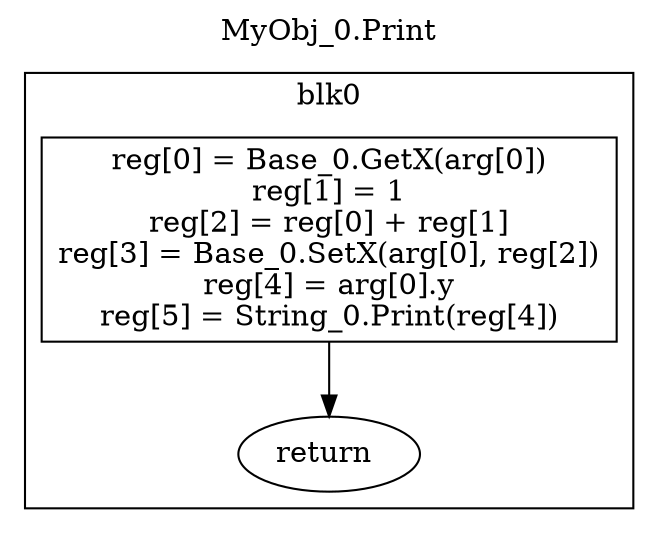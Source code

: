 digraph {
  rankdir=TB;
  b0_l0 -> b0_ret
  b0_l0 [label="reg[0] = Base_0.GetX(arg[0])\nreg[1] = 1\nreg[2] = reg[0] + reg[1]\nreg[3] = Base_0.SetX(arg[0], reg[2])\nreg[4] = arg[0].y\nreg[5] = String_0.Print(reg[4])\n", shape=box]
  b0_ret [label="return "]
  subgraph cluster_b0 {
    label = "blk0";
    b0_l0;
    b0_ret;
  }
  labelloc="t"
  label="MyObj_0.Print"
}